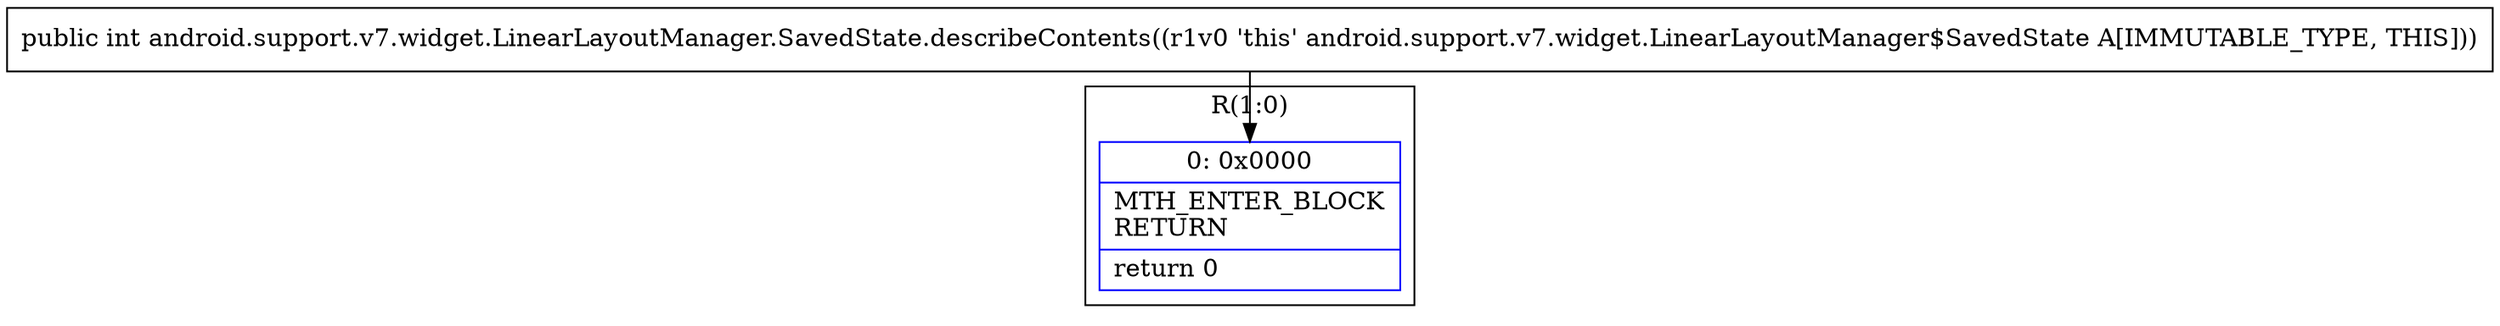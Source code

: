digraph "CFG forandroid.support.v7.widget.LinearLayoutManager.SavedState.describeContents()I" {
subgraph cluster_Region_389998324 {
label = "R(1:0)";
node [shape=record,color=blue];
Node_0 [shape=record,label="{0\:\ 0x0000|MTH_ENTER_BLOCK\lRETURN\l|return 0\l}"];
}
MethodNode[shape=record,label="{public int android.support.v7.widget.LinearLayoutManager.SavedState.describeContents((r1v0 'this' android.support.v7.widget.LinearLayoutManager$SavedState A[IMMUTABLE_TYPE, THIS])) }"];
MethodNode -> Node_0;
}

